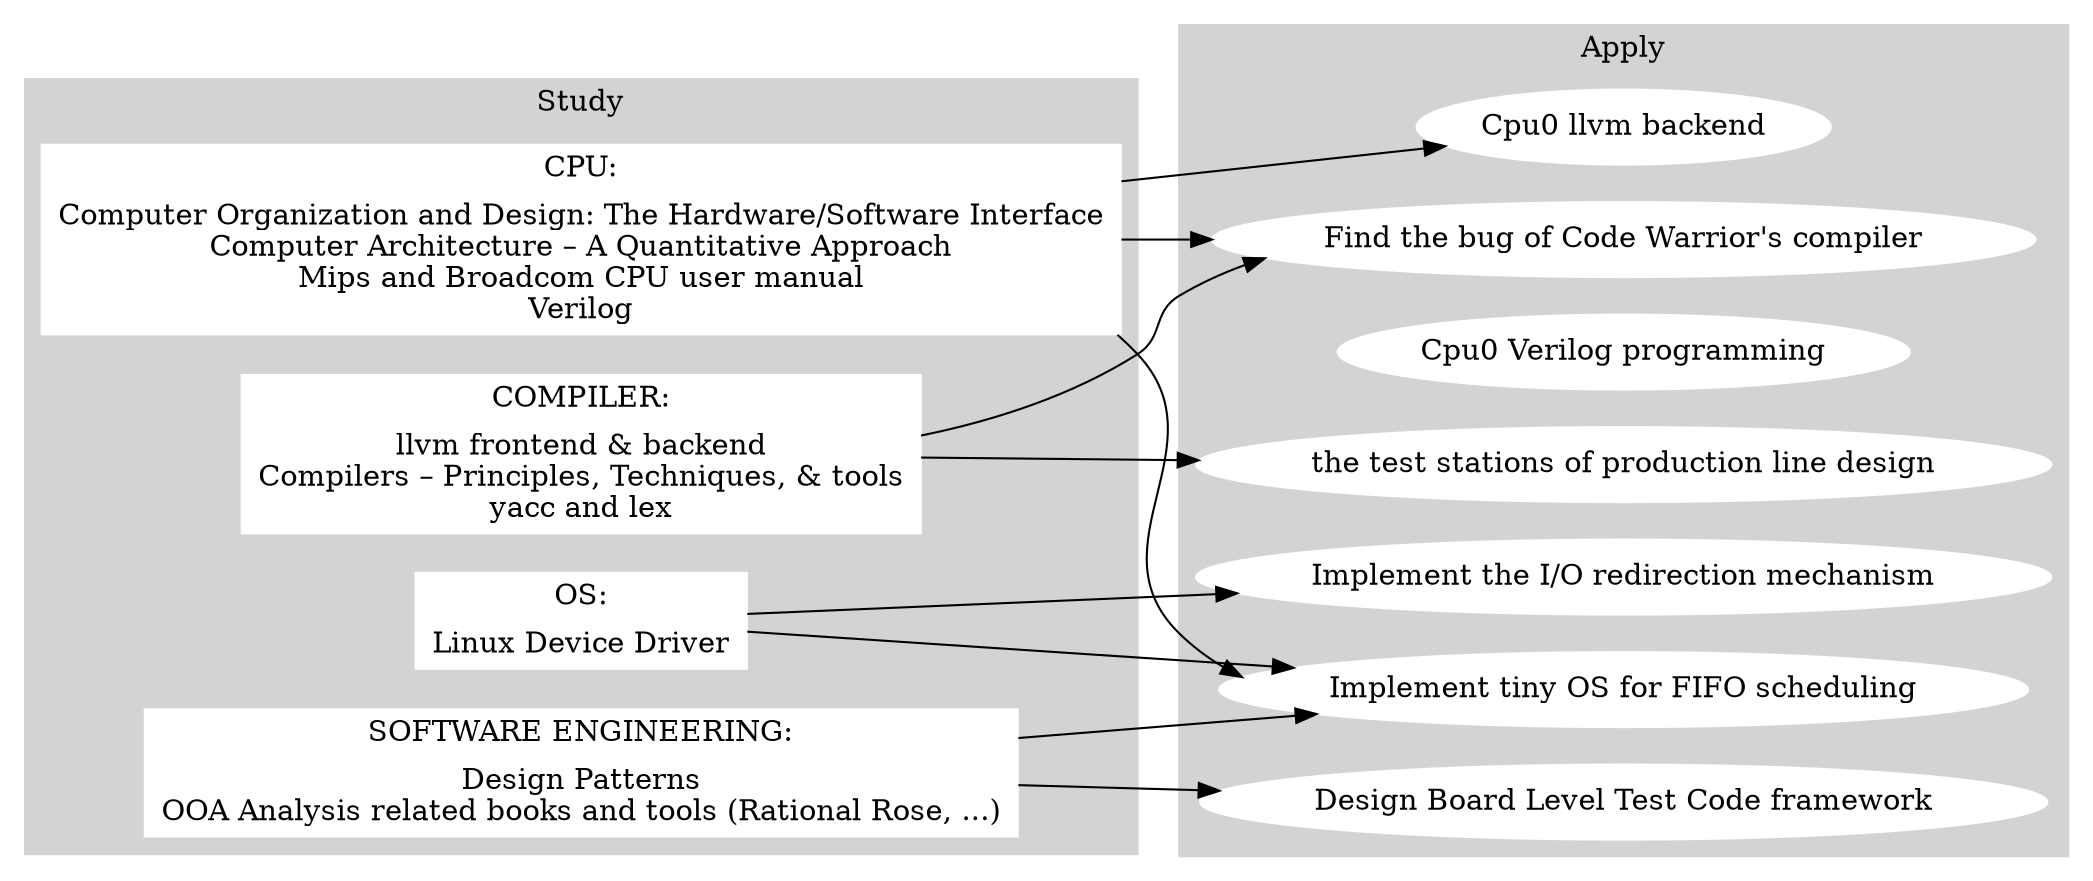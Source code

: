 // Free usage license, author: Chung-Shu Chen 陳鍾樞

digraph G {

  rankdir=LR;
  subgraph cluster_0 {
    style=filled;
    label = "Study";
    node [shape=record,style=filled,color=white]; CPU [label="CPU:|Computer Organization and Design: The Hardware/Software Interface\nComputer Architecture – A Quantitative Approach\nMips and Broadcom CPU user manual\nVerilog"];
    node [style=filled,color=white]; COMPILER [label="COMPILER:|llvm frontend & backend\nCompilers – Principles, Techniques, & tools\nyacc and lex"];
    node [style=filled,color=white]; OS [label="OS:|Linux Device Driver"]; 
    node [style=filled,color=white]; "SOFTWARE ENGINEERING" [label="SOFTWARE ENGINEERING:|Design Patterns\nOOA Analysis related books and tools (Rational Rose, ...)"]; 
    color=lightgrey;
  }
  subgraph cluster_1 {
    style=filled;
    color=lightgrey;
    label = "Apply";
    node [style=filled,color=white]; codewarrior [label="Find the bug of Code Warrior's compiler"];
    node [style=filled,color=white]; tinyos [label="Implement tiny OS for FIFO scheduling"];
    node [style=filled,color=white]; verilog [label="Cpu0 Verilog programming"];
    node [style=filled,color=white]; backend [label="Cpu0 llvm backend"];
    node [style=filled,color=white]; teststation [label="the test stations of production line design"];
    node [style=filled,color=white]; io [label="Implement the I/O redirection mechanism"];
    node [style=filled,color=white]; bltc [label="Design Board Level Test Code framework"];
  }
  CPU -> codewarrior;
  CPU -> tinyos;
  CPU -> backend;
  COMPILER -> codewarrior;
  COMPILER -> teststation;
  OS -> tinyos;
  OS -> io;
  "SOFTWARE ENGINEERING" -> tinyos;
  "SOFTWARE ENGINEERING" -> bltc;

}